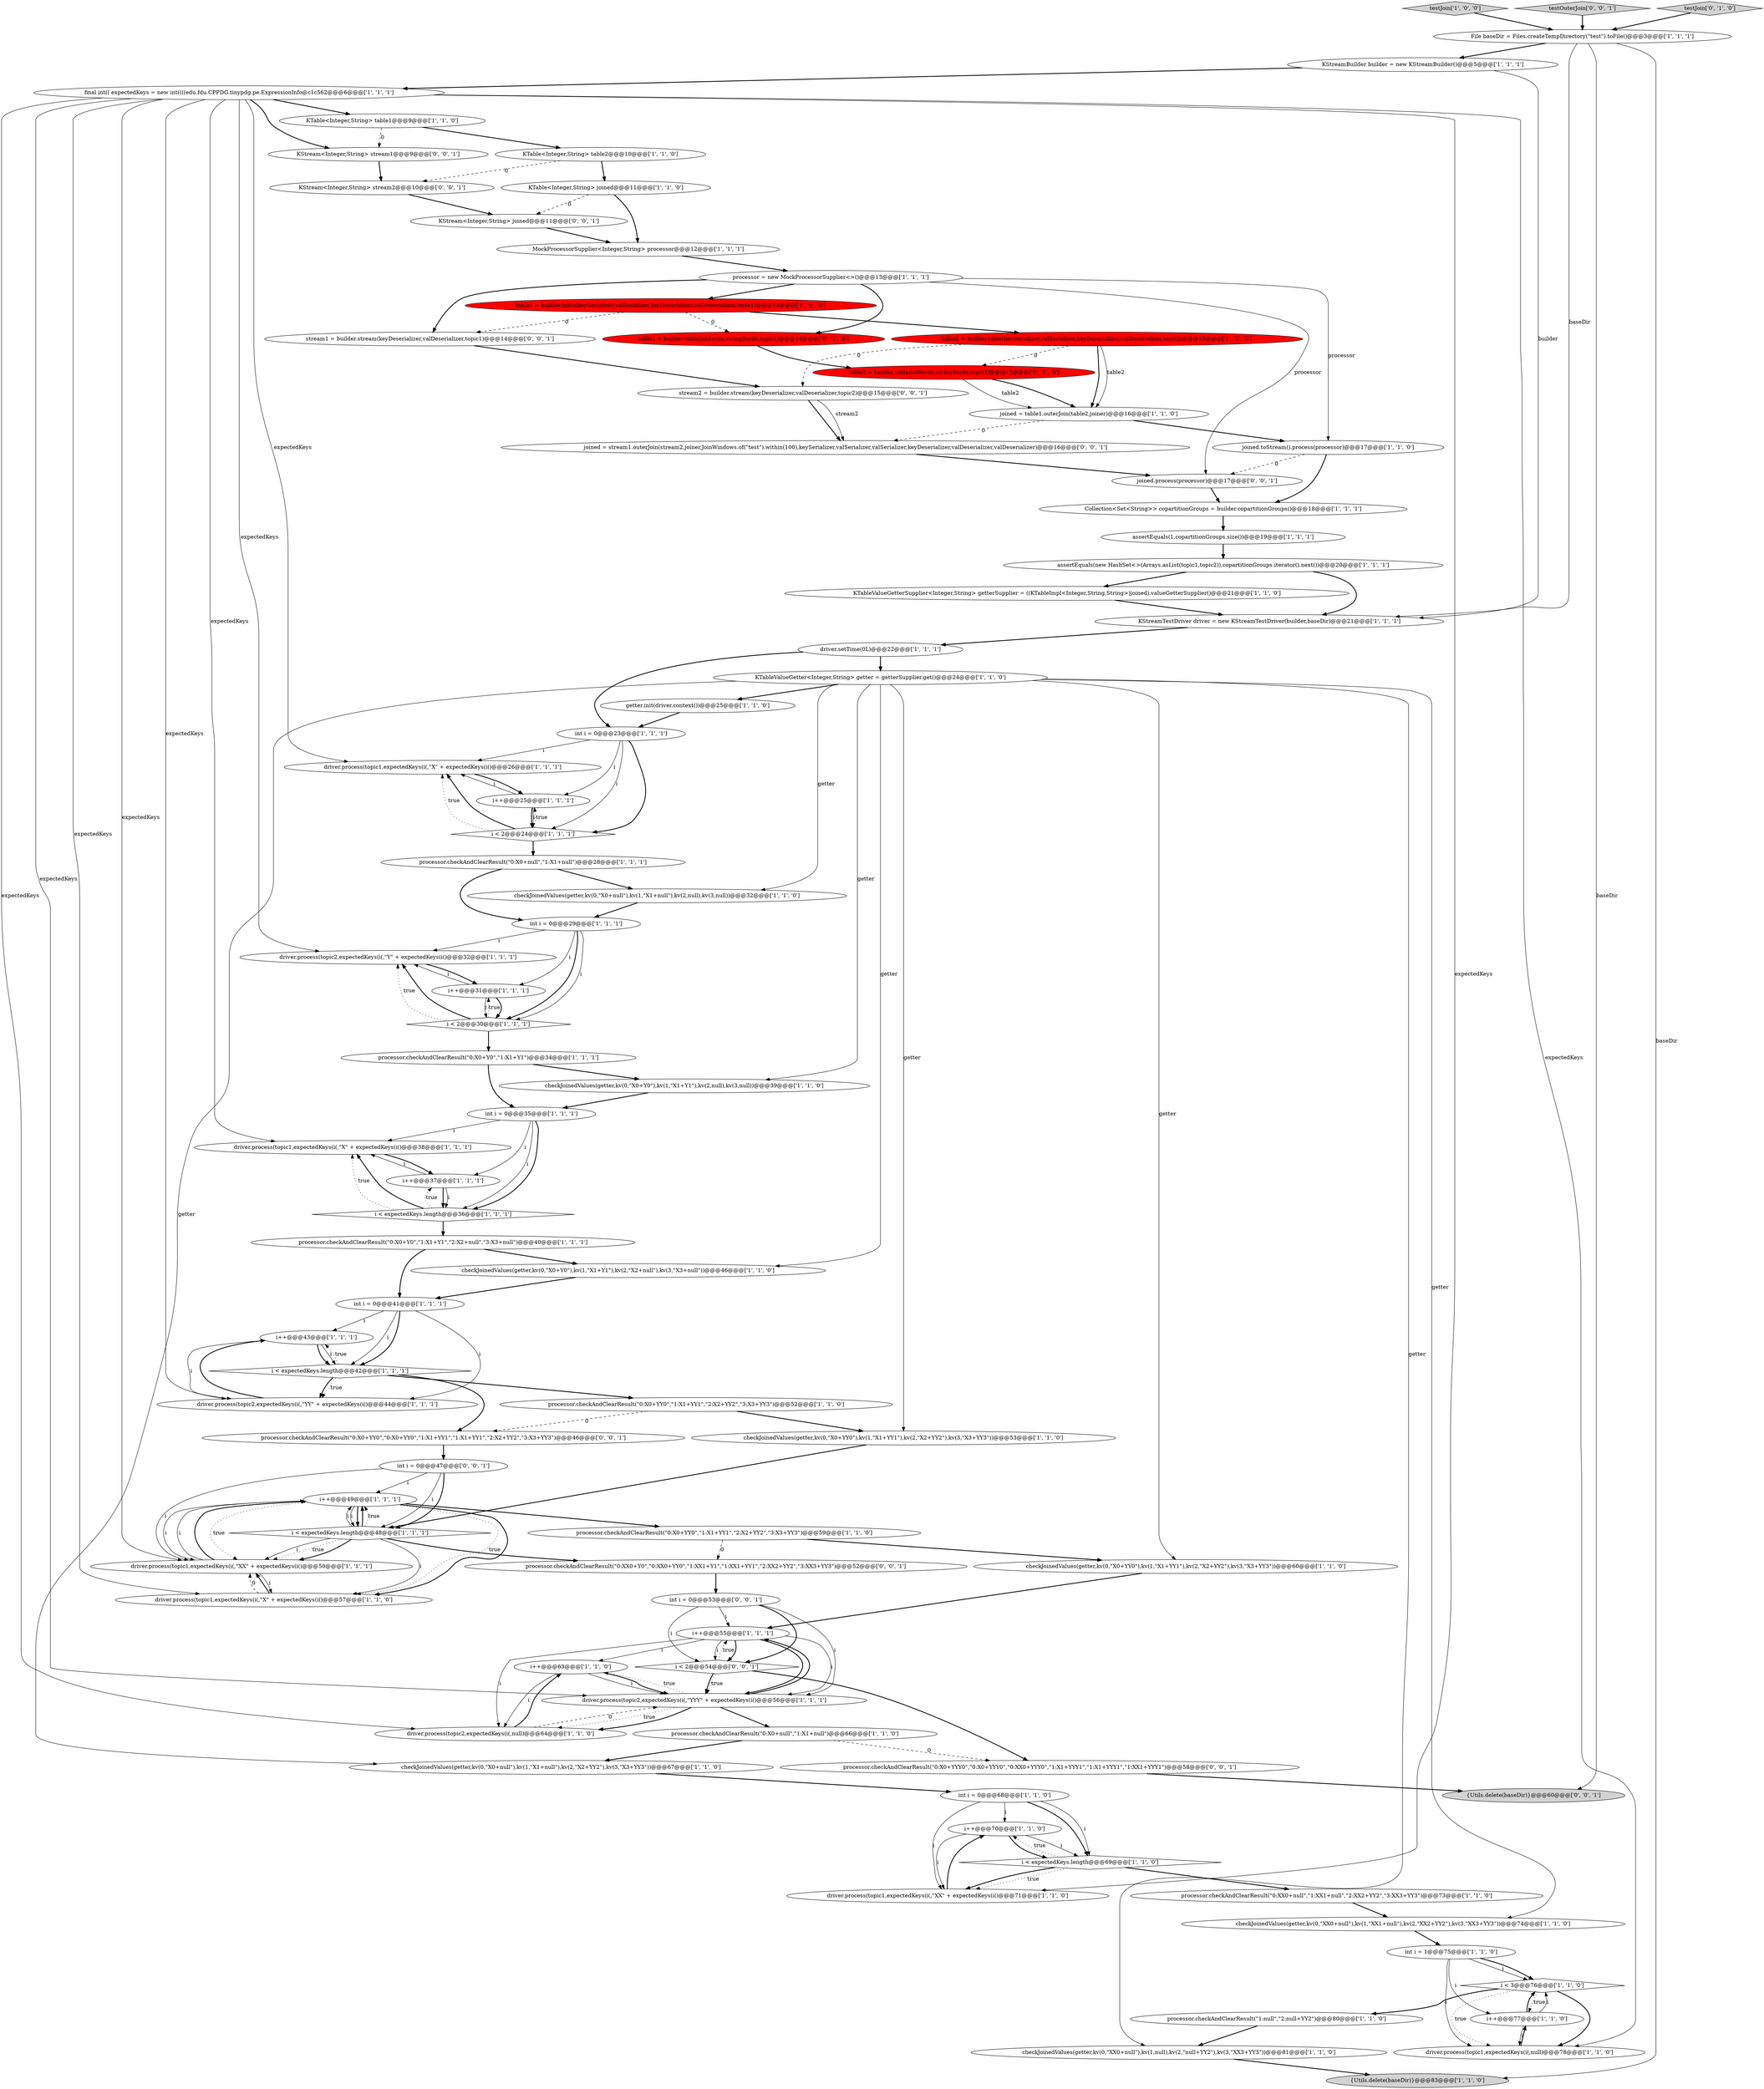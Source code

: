 digraph {
62 [style = filled, label = "KTable<Integer,String> table2@@@10@@@['1', '1', '0']", fillcolor = white, shape = ellipse image = "AAA0AAABBB1BBB"];
7 [style = filled, label = "testJoin['1', '0', '0']", fillcolor = lightgray, shape = diamond image = "AAA0AAABBB1BBB"];
49 [style = filled, label = "processor = new MockProcessorSupplier<>()@@@13@@@['1', '1', '1']", fillcolor = white, shape = ellipse image = "AAA0AAABBB1BBB"];
41 [style = filled, label = "int i = 0@@@35@@@['1', '1', '1']", fillcolor = white, shape = ellipse image = "AAA0AAABBB1BBB"];
51 [style = filled, label = "driver.process(topic1,expectedKeys(i(,\"X\" + expectedKeys(i()@@@38@@@['1', '1', '1']", fillcolor = white, shape = ellipse image = "AAA0AAABBB1BBB"];
61 [style = filled, label = "final int(( expectedKeys = new int((((edu.fdu.CPPDG.tinypdg.pe.ExpressionInfo@c1c562@@@6@@@['1', '1', '1']", fillcolor = white, shape = ellipse image = "AAA0AAABBB1BBB"];
4 [style = filled, label = "i++@@@49@@@['1', '1', '1']", fillcolor = white, shape = ellipse image = "AAA0AAABBB1BBB"];
79 [style = filled, label = "joined = stream1.outerJoin(stream2,joiner,JoinWindows.of(\"test\").within(100),keySerializer,valSerializer,valSerializer,keyDeserializer,valDeserializer,valDeserializer)@@@16@@@['0', '0', '1']", fillcolor = white, shape = ellipse image = "AAA0AAABBB3BBB"];
1 [style = filled, label = "i++@@@63@@@['1', '1', '0']", fillcolor = white, shape = ellipse image = "AAA0AAABBB1BBB"];
30 [style = filled, label = "KTableValueGetterSupplier<Integer,String> getterSupplier = ((KTableImpl<Integer,String,String>)joined).valueGetterSupplier()@@@21@@@['1', '1', '0']", fillcolor = white, shape = ellipse image = "AAA0AAABBB1BBB"];
40 [style = filled, label = "processor.checkAndClearResult(\"0:X0+Y0\",\"1:X1+Y1\",\"2:X2+null\",\"3:X3+null\")@@@40@@@['1', '1', '1']", fillcolor = white, shape = ellipse image = "AAA0AAABBB1BBB"];
29 [style = filled, label = "int i = 0@@@68@@@['1', '1', '0']", fillcolor = white, shape = ellipse image = "AAA0AAABBB1BBB"];
28 [style = filled, label = "table1 = builder.table(keySerializer,valSerializer,keyDeserializer,valDeserializer,topic1)@@@14@@@['1', '0', '0']", fillcolor = red, shape = ellipse image = "AAA1AAABBB1BBB"];
80 [style = filled, label = "processor.checkAndClearResult(\"0:X0+YY0\",\"0:X0+YY0\",\"1:X1+YY1\",\"1:X1+YY1\",\"2:X2+YY2\",\"3:X3+YY3\")@@@46@@@['0', '0', '1']", fillcolor = white, shape = ellipse image = "AAA0AAABBB3BBB"];
37 [style = filled, label = "checkJoinedValues(getter,kv(0,\"XX0+null\"),kv(1,null),kv(2,\"null+YY2\"),kv(3,\"XX3+YY3\"))@@@81@@@['1', '1', '0']", fillcolor = white, shape = ellipse image = "AAA0AAABBB1BBB"];
43 [style = filled, label = "driver.process(topic2,expectedKeys(i(,\"Y\" + expectedKeys(i()@@@32@@@['1', '1', '1']", fillcolor = white, shape = ellipse image = "AAA0AAABBB1BBB"];
64 [style = filled, label = "getter.init(driver.context())@@@25@@@['1', '1', '0']", fillcolor = white, shape = ellipse image = "AAA0AAABBB1BBB"];
48 [style = filled, label = "checkJoinedValues(getter,kv(0,\"XX0+null\"),kv(1,\"XX1+null\"),kv(2,\"XX2+YY2\"),kv(3,\"XX3+YY3\"))@@@74@@@['1', '1', '0']", fillcolor = white, shape = ellipse image = "AAA0AAABBB1BBB"];
39 [style = filled, label = "checkJoinedValues(getter,kv(0,\"X0+null\"),kv(1,\"X1+null\"),kv(2,\"X2+YY2\"),kv(3,\"X3+YY3\"))@@@67@@@['1', '1', '0']", fillcolor = white, shape = ellipse image = "AAA0AAABBB1BBB"];
65 [style = filled, label = "driver.process(topic2,expectedKeys(i(,\"YYY\" + expectedKeys(i()@@@56@@@['1', '1', '1']", fillcolor = white, shape = ellipse image = "AAA0AAABBB1BBB"];
76 [style = filled, label = "stream1 = builder.stream(keyDeserializer,valDeserializer,topic1)@@@14@@@['0', '0', '1']", fillcolor = white, shape = ellipse image = "AAA0AAABBB3BBB"];
44 [style = filled, label = "i++@@@70@@@['1', '1', '0']", fillcolor = white, shape = ellipse image = "AAA0AAABBB1BBB"];
55 [style = filled, label = "KTableValueGetter<Integer,String> getter = getterSupplier.get()@@@24@@@['1', '1', '0']", fillcolor = white, shape = ellipse image = "AAA0AAABBB1BBB"];
8 [style = filled, label = "i++@@@43@@@['1', '1', '1']", fillcolor = white, shape = ellipse image = "AAA0AAABBB1BBB"];
2 [style = filled, label = "joined.toStream().process(processor)@@@17@@@['1', '1', '0']", fillcolor = white, shape = ellipse image = "AAA0AAABBB1BBB"];
86 [style = filled, label = "KStream<Integer,String> stream2@@@10@@@['0', '0', '1']", fillcolor = white, shape = ellipse image = "AAA0AAABBB3BBB"];
0 [style = filled, label = "processor.checkAndClearResult(\"0:X0+null\",\"1:X1+null\")@@@28@@@['1', '1', '1']", fillcolor = white, shape = ellipse image = "AAA0AAABBB1BBB"];
21 [style = filled, label = "joined = table1.outerJoin(table2,joiner)@@@16@@@['1', '1', '0']", fillcolor = white, shape = ellipse image = "AAA0AAABBB1BBB"];
31 [style = filled, label = "int i = 0@@@29@@@['1', '1', '1']", fillcolor = white, shape = ellipse image = "AAA0AAABBB1BBB"];
45 [style = filled, label = "i < expectedKeys.length@@@69@@@['1', '1', '0']", fillcolor = white, shape = diamond image = "AAA0AAABBB1BBB"];
60 [style = filled, label = "assertEquals(1,copartitionGroups.size())@@@19@@@['1', '1', '1']", fillcolor = white, shape = ellipse image = "AAA0AAABBB1BBB"];
66 [style = filled, label = "processor.checkAndClearResult(\"0:X0+YY0\",\"1:X1+YY1\",\"2:X2+YY2\",\"3:X3+YY3\")@@@52@@@['1', '1', '0']", fillcolor = white, shape = ellipse image = "AAA0AAABBB1BBB"];
23 [style = filled, label = "i < 3@@@76@@@['1', '1', '0']", fillcolor = white, shape = diamond image = "AAA0AAABBB1BBB"];
33 [style = filled, label = "KTable<Integer,String> joined@@@11@@@['1', '1', '0']", fillcolor = white, shape = ellipse image = "AAA0AAABBB1BBB"];
72 [style = filled, label = "table2 = builder.table(intSerde,stringSerde,topic2)@@@15@@@['0', '1', '0']", fillcolor = red, shape = ellipse image = "AAA1AAABBB2BBB"];
67 [style = filled, label = "KTable<Integer,String> table1@@@9@@@['1', '1', '0']", fillcolor = white, shape = ellipse image = "AAA0AAABBB1BBB"];
52 [style = filled, label = "driver.process(topic2,expectedKeys(i(,null)@@@64@@@['1', '1', '0']", fillcolor = white, shape = ellipse image = "AAA0AAABBB1BBB"];
59 [style = filled, label = "processor.checkAndClearResult(\"1:null\",\"2:null+YY2\")@@@80@@@['1', '1', '0']", fillcolor = white, shape = ellipse image = "AAA0AAABBB1BBB"];
18 [style = filled, label = "processor.checkAndClearResult(\"0:X0+null\",\"1:X1+null\")@@@66@@@['1', '1', '0']", fillcolor = white, shape = ellipse image = "AAA0AAABBB1BBB"];
70 [style = filled, label = "table1 = builder.table(intSerde,stringSerde,topic1)@@@14@@@['0', '1', '0']", fillcolor = red, shape = ellipse image = "AAA1AAABBB2BBB"];
63 [style = filled, label = "i++@@@77@@@['1', '1', '0']", fillcolor = white, shape = ellipse image = "AAA0AAABBB1BBB"];
27 [style = filled, label = "{Utils.delete(baseDir)}@@@83@@@['1', '1', '0']", fillcolor = lightgray, shape = ellipse image = "AAA0AAABBB1BBB"];
83 [style = filled, label = "processor.checkAndClearResult(\"0:X0+YYY0\",\"0:X0+YYY0\",\"0:XX0+YYY0\",\"1:X1+YYY1\",\"1:X1+YYY1\",\"1:XX1+YYY1\")@@@58@@@['0', '0', '1']", fillcolor = white, shape = ellipse image = "AAA0AAABBB3BBB"];
53 [style = filled, label = "checkJoinedValues(getter,kv(0,\"X0+Y0\"),kv(1,\"X1+Y1\"),kv(2,\"X2+null\"),kv(3,\"X3+null\"))@@@46@@@['1', '1', '0']", fillcolor = white, shape = ellipse image = "AAA0AAABBB1BBB"];
46 [style = filled, label = "table2 = builder.table(keySerializer,valSerializer,keyDeserializer,valDeserializer,topic2)@@@15@@@['1', '0', '0']", fillcolor = red, shape = ellipse image = "AAA1AAABBB1BBB"];
75 [style = filled, label = "KStream<Integer,String> joined@@@11@@@['0', '0', '1']", fillcolor = white, shape = ellipse image = "AAA0AAABBB3BBB"];
69 [style = filled, label = "KStreamTestDriver driver = new KStreamTestDriver(builder,baseDir)@@@21@@@['1', '1', '1']", fillcolor = white, shape = ellipse image = "AAA0AAABBB1BBB"];
14 [style = filled, label = "checkJoinedValues(getter,kv(0,\"X0+YY0\"),kv(1,\"X1+YY1\"),kv(2,\"X2+YY2\"),kv(3,\"X3+YY3\"))@@@60@@@['1', '1', '0']", fillcolor = white, shape = ellipse image = "AAA0AAABBB1BBB"];
54 [style = filled, label = "i < expectedKeys.length@@@42@@@['1', '1', '1']", fillcolor = white, shape = diamond image = "AAA0AAABBB1BBB"];
6 [style = filled, label = "processor.checkAndClearResult(\"0:X0+YY0\",\"1:X1+YY1\",\"2:X2+YY2\",\"3:X3+YY3\")@@@59@@@['1', '1', '0']", fillcolor = white, shape = ellipse image = "AAA0AAABBB1BBB"];
84 [style = filled, label = "int i = 0@@@47@@@['0', '0', '1']", fillcolor = white, shape = ellipse image = "AAA0AAABBB3BBB"];
5 [style = filled, label = "i++@@@55@@@['1', '1', '1']", fillcolor = white, shape = ellipse image = "AAA0AAABBB1BBB"];
87 [style = filled, label = "int i = 0@@@53@@@['0', '0', '1']", fillcolor = white, shape = ellipse image = "AAA0AAABBB3BBB"];
57 [style = filled, label = "driver.process(topic1,expectedKeys(i(,\"XX\" + expectedKeys(i()@@@71@@@['1', '1', '0']", fillcolor = white, shape = ellipse image = "AAA0AAABBB1BBB"];
82 [style = filled, label = "stream2 = builder.stream(keyDeserializer,valDeserializer,topic2)@@@15@@@['0', '0', '1']", fillcolor = white, shape = ellipse image = "AAA0AAABBB3BBB"];
25 [style = filled, label = "driver.process(topic1,expectedKeys(i(,\"X\" + expectedKeys(i()@@@26@@@['1', '1', '1']", fillcolor = white, shape = ellipse image = "AAA0AAABBB1BBB"];
26 [style = filled, label = "int i = 0@@@41@@@['1', '1', '1']", fillcolor = white, shape = ellipse image = "AAA0AAABBB1BBB"];
12 [style = filled, label = "i < 2@@@24@@@['1', '1', '1']", fillcolor = white, shape = diamond image = "AAA0AAABBB1BBB"];
17 [style = filled, label = "i < expectedKeys.length@@@48@@@['1', '1', '1']", fillcolor = white, shape = diamond image = "AAA0AAABBB1BBB"];
74 [style = filled, label = "{Utils.delete(baseDir)}@@@60@@@['0', '0', '1']", fillcolor = lightgray, shape = ellipse image = "AAA0AAABBB3BBB"];
68 [style = filled, label = "i < expectedKeys.length@@@36@@@['1', '1', '1']", fillcolor = white, shape = diamond image = "AAA0AAABBB1BBB"];
50 [style = filled, label = "checkJoinedValues(getter,kv(0,\"X0+Y0\"),kv(1,\"X1+Y1\"),kv(2,null),kv(3,null))@@@39@@@['1', '1', '0']", fillcolor = white, shape = ellipse image = "AAA0AAABBB1BBB"];
32 [style = filled, label = "File baseDir = Files.createTempDirectory(\"test\").toFile()@@@3@@@['1', '1', '1']", fillcolor = white, shape = ellipse image = "AAA0AAABBB1BBB"];
19 [style = filled, label = "checkJoinedValues(getter,kv(0,\"X0+null\"),kv(1,\"X1+null\"),kv(2,null),kv(3,null))@@@32@@@['1', '1', '0']", fillcolor = white, shape = ellipse image = "AAA0AAABBB1BBB"];
15 [style = filled, label = "driver.process(topic2,expectedKeys(i(,\"YY\" + expectedKeys(i()@@@44@@@['1', '1', '1']", fillcolor = white, shape = ellipse image = "AAA0AAABBB1BBB"];
58 [style = filled, label = "i++@@@31@@@['1', '1', '1']", fillcolor = white, shape = ellipse image = "AAA0AAABBB1BBB"];
47 [style = filled, label = "processor.checkAndClearResult(\"0:X0+Y0\",\"1:X1+Y1\")@@@34@@@['1', '1', '1']", fillcolor = white, shape = ellipse image = "AAA0AAABBB1BBB"];
77 [style = filled, label = "testOuterJoin['0', '0', '1']", fillcolor = lightgray, shape = diamond image = "AAA0AAABBB3BBB"];
71 [style = filled, label = "testJoin['0', '1', '0']", fillcolor = lightgray, shape = diamond image = "AAA0AAABBB2BBB"];
22 [style = filled, label = "assertEquals(new HashSet<>(Arrays.asList(topic1,topic2)),copartitionGroups.iterator().next())@@@20@@@['1', '1', '1']", fillcolor = white, shape = ellipse image = "AAA0AAABBB1BBB"];
81 [style = filled, label = "KStream<Integer,String> stream1@@@9@@@['0', '0', '1']", fillcolor = white, shape = ellipse image = "AAA0AAABBB3BBB"];
56 [style = filled, label = "i < 2@@@30@@@['1', '1', '1']", fillcolor = white, shape = diamond image = "AAA0AAABBB1BBB"];
20 [style = filled, label = "processor.checkAndClearResult(\"0:XX0+null\",\"1:XX1+null\",\"2:XX2+YY2\",\"3:XX3+YY3\")@@@73@@@['1', '1', '0']", fillcolor = white, shape = ellipse image = "AAA0AAABBB1BBB"];
24 [style = filled, label = "checkJoinedValues(getter,kv(0,\"X0+YY0\"),kv(1,\"X1+YY1\"),kv(2,\"X2+YY2\"),kv(3,\"X3+YY3\"))@@@53@@@['1', '1', '0']", fillcolor = white, shape = ellipse image = "AAA0AAABBB1BBB"];
35 [style = filled, label = "Collection<Set<String>> copartitionGroups = builder.copartitionGroups()@@@18@@@['1', '1', '1']", fillcolor = white, shape = ellipse image = "AAA0AAABBB1BBB"];
34 [style = filled, label = "driver.process(topic1,expectedKeys(i(,\"XX\" + expectedKeys(i()@@@50@@@['1', '1', '1']", fillcolor = white, shape = ellipse image = "AAA0AAABBB1BBB"];
9 [style = filled, label = "i++@@@37@@@['1', '1', '1']", fillcolor = white, shape = ellipse image = "AAA0AAABBB1BBB"];
38 [style = filled, label = "driver.process(topic1,expectedKeys(i(,\"X\" + expectedKeys(i()@@@57@@@['1', '1', '0']", fillcolor = white, shape = ellipse image = "AAA0AAABBB1BBB"];
73 [style = filled, label = "processor.checkAndClearResult(\"0:XX0+Y0\",\"0:XX0+YY0\",\"1:XX1+Y1\",\"1:XX1+YY1\",\"2:XX2+YY2\",\"3:XX3+YY3\")@@@52@@@['0', '0', '1']", fillcolor = white, shape = ellipse image = "AAA0AAABBB3BBB"];
11 [style = filled, label = "int i = 0@@@23@@@['1', '1', '1']", fillcolor = white, shape = ellipse image = "AAA0AAABBB1BBB"];
13 [style = filled, label = "i++@@@25@@@['1', '1', '1']", fillcolor = white, shape = ellipse image = "AAA0AAABBB1BBB"];
42 [style = filled, label = "MockProcessorSupplier<Integer,String> processor@@@12@@@['1', '1', '1']", fillcolor = white, shape = ellipse image = "AAA0AAABBB1BBB"];
16 [style = filled, label = "driver.setTime(0L)@@@22@@@['1', '1', '1']", fillcolor = white, shape = ellipse image = "AAA0AAABBB1BBB"];
78 [style = filled, label = "i < 2@@@54@@@['0', '0', '1']", fillcolor = white, shape = diamond image = "AAA0AAABBB3BBB"];
85 [style = filled, label = "joined.process(processor)@@@17@@@['0', '0', '1']", fillcolor = white, shape = ellipse image = "AAA0AAABBB3BBB"];
3 [style = filled, label = "KStreamBuilder builder = new KStreamBuilder()@@@5@@@['1', '1', '1']", fillcolor = white, shape = ellipse image = "AAA0AAABBB1BBB"];
10 [style = filled, label = "driver.process(topic1,expectedKeys(i(,null)@@@78@@@['1', '1', '0']", fillcolor = white, shape = ellipse image = "AAA0AAABBB1BBB"];
36 [style = filled, label = "int i = 1@@@75@@@['1', '1', '0']", fillcolor = white, shape = ellipse image = "AAA0AAABBB1BBB"];
2->35 [style = bold, label=""];
52->1 [style = bold, label=""];
61->10 [style = solid, label="expectedKeys"];
7->32 [style = bold, label=""];
4->38 [style = dotted, label="true"];
80->84 [style = bold, label=""];
16->55 [style = bold, label=""];
31->56 [style = bold, label=""];
23->63 [style = dotted, label="true"];
37->27 [style = bold, label=""];
1->65 [style = solid, label="i"];
8->15 [style = solid, label="i"];
45->57 [style = dotted, label="true"];
55->48 [style = solid, label="getter"];
9->68 [style = solid, label="i"];
86->75 [style = bold, label=""];
61->52 [style = solid, label="expectedKeys"];
60->22 [style = bold, label=""];
11->25 [style = solid, label="i"];
56->43 [style = dotted, label="true"];
68->9 [style = dotted, label="true"];
46->72 [style = dashed, label="0"];
41->51 [style = solid, label="i"];
22->30 [style = bold, label=""];
29->45 [style = bold, label=""];
56->47 [style = bold, label=""];
21->2 [style = bold, label=""];
26->15 [style = solid, label="i"];
55->37 [style = solid, label="getter"];
45->57 [style = bold, label=""];
75->42 [style = bold, label=""];
32->27 [style = solid, label="baseDir"];
5->52 [style = solid, label="i"];
85->35 [style = bold, label=""];
84->34 [style = solid, label="i"];
18->83 [style = dashed, label="0"];
65->18 [style = bold, label=""];
46->21 [style = bold, label=""];
69->16 [style = bold, label=""];
33->42 [style = bold, label=""];
20->48 [style = bold, label=""];
65->52 [style = dotted, label="true"];
24->17 [style = bold, label=""];
56->58 [style = dotted, label="true"];
40->26 [style = bold, label=""];
44->45 [style = solid, label="i"];
17->34 [style = dotted, label="true"];
41->9 [style = solid, label="i"];
55->64 [style = bold, label=""];
32->3 [style = bold, label=""];
87->78 [style = solid, label="i"];
43->58 [style = bold, label=""];
36->10 [style = solid, label="i"];
49->70 [style = bold, label=""];
28->76 [style = dashed, label="0"];
39->29 [style = bold, label=""];
56->43 [style = bold, label=""];
33->75 [style = dashed, label="0"];
5->65 [style = solid, label="i"];
26->54 [style = solid, label="i"];
84->17 [style = solid, label="i"];
30->69 [style = bold, label=""];
4->38 [style = bold, label=""];
66->80 [style = dashed, label="0"];
49->2 [style = solid, label="processor"];
13->25 [style = solid, label="i"];
61->34 [style = solid, label="expectedKeys"];
0->19 [style = bold, label=""];
52->65 [style = dashed, label="0"];
55->53 [style = solid, label="getter"];
4->34 [style = solid, label="i"];
61->65 [style = solid, label="expectedKeys"];
65->1 [style = dotted, label="true"];
9->51 [style = solid, label="i"];
82->79 [style = solid, label="stream2"];
34->4 [style = solid, label="i"];
61->15 [style = solid, label="expectedKeys"];
41->68 [style = solid, label="i"];
54->66 [style = bold, label=""];
11->12 [style = bold, label=""];
45->44 [style = dotted, label="true"];
61->25 [style = solid, label="expectedKeys"];
31->43 [style = solid, label="i"];
84->17 [style = bold, label=""];
3->61 [style = bold, label=""];
58->56 [style = bold, label=""];
4->17 [style = solid, label="i"];
13->12 [style = solid, label="i"];
64->11 [style = bold, label=""];
21->79 [style = dashed, label="0"];
54->80 [style = bold, label=""];
36->23 [style = solid, label="i"];
17->34 [style = bold, label=""];
13->12 [style = bold, label=""];
66->24 [style = bold, label=""];
11->12 [style = solid, label="i"];
55->39 [style = solid, label="getter"];
32->69 [style = solid, label="baseDir"];
1->52 [style = solid, label="i"];
62->86 [style = dashed, label="0"];
44->57 [style = solid, label="i"];
71->32 [style = bold, label=""];
29->45 [style = solid, label="i"];
68->51 [style = dotted, label="true"];
23->10 [style = bold, label=""];
47->41 [style = bold, label=""];
72->21 [style = bold, label=""];
77->32 [style = bold, label=""];
17->73 [style = bold, label=""];
62->33 [style = bold, label=""];
76->82 [style = bold, label=""];
61->38 [style = solid, label="expectedKeys"];
44->45 [style = bold, label=""];
50->41 [style = bold, label=""];
58->56 [style = solid, label="i"];
23->59 [style = bold, label=""];
12->25 [style = dotted, label="true"];
78->5 [style = dotted, label="true"];
0->31 [style = bold, label=""];
55->50 [style = solid, label="getter"];
11->13 [style = solid, label="i"];
40->53 [style = bold, label=""];
4->17 [style = bold, label=""];
5->78 [style = bold, label=""];
17->4 [style = dotted, label="true"];
51->9 [style = bold, label=""];
41->68 [style = bold, label=""];
9->68 [style = bold, label=""];
55->14 [style = solid, label="getter"];
49->28 [style = bold, label=""];
59->37 [style = bold, label=""];
45->20 [style = bold, label=""];
68->40 [style = bold, label=""];
54->15 [style = bold, label=""];
38->34 [style = dashed, label="0"];
47->50 [style = bold, label=""];
68->51 [style = bold, label=""];
78->65 [style = dotted, label="true"];
61->43 [style = solid, label="expectedKeys"];
61->57 [style = solid, label="expectedKeys"];
55->19 [style = solid, label="getter"];
12->13 [style = dotted, label="true"];
23->10 [style = dotted, label="true"];
78->65 [style = bold, label=""];
58->43 [style = solid, label="i"];
26->54 [style = bold, label=""];
65->52 [style = bold, label=""];
18->39 [style = bold, label=""];
61->51 [style = solid, label="expectedKeys"];
87->65 [style = solid, label="i"];
81->86 [style = bold, label=""];
54->15 [style = dotted, label="true"];
53->26 [style = bold, label=""];
38->34 [style = bold, label=""];
29->44 [style = solid, label="i"];
32->74 [style = solid, label="baseDir"];
70->72 [style = bold, label=""];
46->82 [style = dashed, label="0"];
63->23 [style = solid, label="i"];
1->65 [style = bold, label=""];
35->60 [style = bold, label=""];
8->54 [style = bold, label=""];
55->24 [style = solid, label="getter"];
87->78 [style = bold, label=""];
15->8 [style = bold, label=""];
17->4 [style = bold, label=""];
67->81 [style = dashed, label="0"];
61->67 [style = bold, label=""];
14->5 [style = bold, label=""];
3->69 [style = solid, label="builder"];
63->10 [style = solid, label="i"];
5->78 [style = solid, label="i"];
49->76 [style = bold, label=""];
16->11 [style = bold, label=""];
48->36 [style = bold, label=""];
17->4 [style = solid, label="i"];
4->6 [style = bold, label=""];
25->13 [style = bold, label=""];
19->31 [style = bold, label=""];
17->34 [style = solid, label="i"];
29->57 [style = solid, label="i"];
65->5 [style = bold, label=""];
73->87 [style = bold, label=""];
10->63 [style = bold, label=""];
84->4 [style = solid, label="i"];
78->83 [style = bold, label=""];
5->65 [style = bold, label=""];
87->5 [style = solid, label="i"];
5->1 [style = solid, label="i"];
28->70 [style = dashed, label="0"];
12->0 [style = bold, label=""];
54->8 [style = dotted, label="true"];
79->85 [style = bold, label=""];
67->62 [style = bold, label=""];
6->14 [style = bold, label=""];
28->46 [style = bold, label=""];
36->23 [style = bold, label=""];
22->69 [style = bold, label=""];
12->25 [style = bold, label=""];
83->74 [style = bold, label=""];
31->56 [style = solid, label="i"];
26->8 [style = solid, label="i"];
82->79 [style = bold, label=""];
8->54 [style = solid, label="i"];
49->85 [style = solid, label="processor"];
17->38 [style = solid, label="i"];
34->4 [style = bold, label=""];
63->23 [style = bold, label=""];
42->49 [style = bold, label=""];
57->44 [style = bold, label=""];
72->21 [style = solid, label="table2"];
4->34 [style = dotted, label="true"];
61->81 [style = bold, label=""];
6->73 [style = dashed, label="0"];
31->58 [style = solid, label="i"];
36->63 [style = solid, label="i"];
46->21 [style = solid, label="table2"];
34->38 [style = solid, label="i"];
2->85 [style = dashed, label="0"];
}
